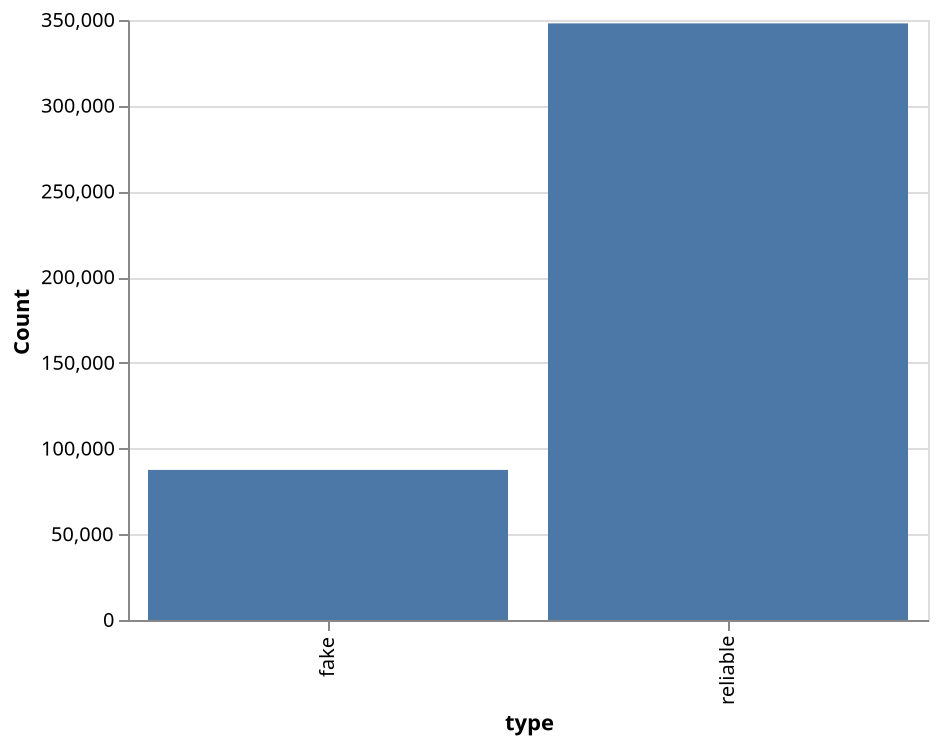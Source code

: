 {
  "config": {
    "view": {
      "width": 400,
      "height": 300
    },
    "mark": {
      "tooltip": null
    }
  },
  "data": {
    "name": "data-edf4e537efd3c48f9712f4ac53bfc7ba"
  },
  "mark": "bar",
  "encoding": {
    "x": {
      "type": "nominal",
      "axis": {
        "title": "type"
      },
      "field": "x"
    },
    "y": {
      "type": "quantitative",
      "axis": {
        "title": "Count"
      },
      "field": "y"
    }
  },
  "$schema": "https://vega.github.io/schema/vega-lite/v5.json",
  "datasets": {
    "data-edf4e537efd3c48f9712f4ac53bfc7ba": [
      {
        "x": "fake",
        "y": 87540.0
      },
      {
        "x": "reliable",
        "y": 348023.0
      }
    ]
  }
}